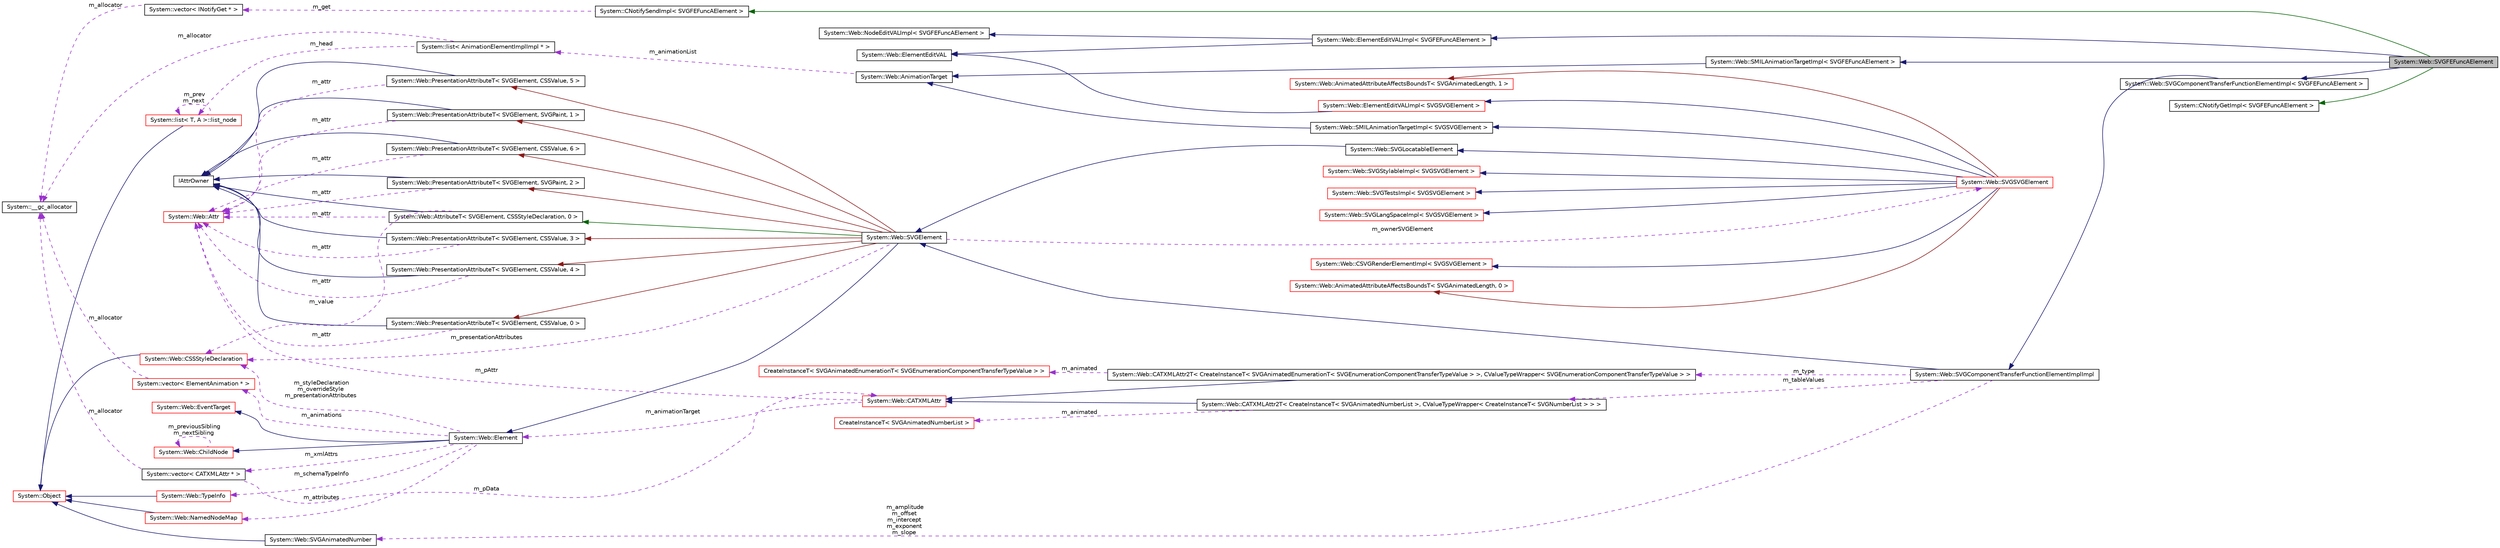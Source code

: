 digraph G
{
  edge [fontname="Helvetica",fontsize="10",labelfontname="Helvetica",labelfontsize="10"];
  node [fontname="Helvetica",fontsize="10",shape=record];
  rankdir="LR";
  Node1 [label="System::Web::SVGFEFuncAElement",height=0.2,width=0.4,color="black", fillcolor="grey75", style="filled" fontcolor="black"];
  Node2 -> Node1 [dir="back",color="midnightblue",fontsize="10",style="solid",fontname="Helvetica"];
  Node2 [label="System::Web::SVGComponentTransferFunctionElementImpl\< SVGFEFuncAElement \>",height=0.2,width=0.4,color="black", fillcolor="white", style="filled",URL="$class_system_1_1_web_1_1_s_v_g_component_transfer_function_element_impl.html"];
  Node3 -> Node2 [dir="back",color="midnightblue",fontsize="10",style="solid",fontname="Helvetica"];
  Node3 [label="System::Web::SVGComponentTransferFunctionElementImplImpl",height=0.2,width=0.4,color="black", fillcolor="white", style="filled",URL="$class_system_1_1_web_1_1_s_v_g_component_transfer_function_element_impl_impl.html"];
  Node4 -> Node3 [dir="back",color="midnightblue",fontsize="10",style="solid",fontname="Helvetica"];
  Node4 [label="System::Web::SVGElement",height=0.2,width=0.4,color="black", fillcolor="white", style="filled",URL="$class_system_1_1_web_1_1_s_v_g_element.html"];
  Node5 -> Node4 [dir="back",color="midnightblue",fontsize="10",style="solid",fontname="Helvetica"];
  Node5 [label="System::Web::Element",height=0.2,width=0.4,color="black", fillcolor="white", style="filled",URL="$class_system_1_1_web_1_1_element.html"];
  Node6 -> Node5 [dir="back",color="midnightblue",fontsize="10",style="solid",fontname="Helvetica"];
  Node6 [label="System::Web::ChildNode",height=0.2,width=0.4,color="red", fillcolor="white", style="filled",URL="$class_system_1_1_web_1_1_child_node.html"];
  Node6 -> Node6 [dir="back",color="darkorchid3",fontsize="10",style="dashed",label=" m_previousSibling\nm_nextSibling" ,fontname="Helvetica"];
  Node7 -> Node5 [dir="back",color="midnightblue",fontsize="10",style="solid",fontname="Helvetica"];
  Node7 [label="System::Web::EventTarget",height=0.2,width=0.4,color="red", fillcolor="white", style="filled",URL="$class_system_1_1_web_1_1_event_target.html"];
  Node8 -> Node5 [dir="back",color="darkorchid3",fontsize="10",style="dashed",label=" m_xmlAttrs" ,fontname="Helvetica"];
  Node8 [label="System::vector\< CATXMLAttr * \>",height=0.2,width=0.4,color="black", fillcolor="white", style="filled",URL="$class_system_1_1vector.html"];
  Node9 -> Node8 [dir="back",color="darkorchid3",fontsize="10",style="dashed",label=" m_allocator" ,fontname="Helvetica"];
  Node9 [label="System::__gc_allocator",height=0.2,width=0.4,color="black", fillcolor="white", style="filled",URL="$class_system_1_1____gc__allocator.html"];
  Node10 -> Node8 [dir="back",color="darkorchid3",fontsize="10",style="dashed",label=" m_pData" ,fontname="Helvetica"];
  Node10 [label="System::Web::CATXMLAttr",height=0.2,width=0.4,color="red", fillcolor="white", style="filled",URL="$class_system_1_1_web_1_1_c_a_t_x_m_l_attr.html"];
  Node11 -> Node10 [dir="back",color="darkorchid3",fontsize="10",style="dashed",label=" m_pAttr" ,fontname="Helvetica"];
  Node11 [label="System::Web::Attr",height=0.2,width=0.4,color="red", fillcolor="white", style="filled",URL="$class_system_1_1_web_1_1_attr.html"];
  Node5 -> Node10 [dir="back",color="darkorchid3",fontsize="10",style="dashed",label=" m_animationTarget" ,fontname="Helvetica"];
  Node12 -> Node5 [dir="back",color="darkorchid3",fontsize="10",style="dashed",label=" m_attributes" ,fontname="Helvetica"];
  Node12 [label="System::Web::NamedNodeMap",height=0.2,width=0.4,color="red", fillcolor="white", style="filled",URL="$class_system_1_1_web_1_1_named_node_map.html"];
  Node13 -> Node12 [dir="back",color="midnightblue",fontsize="10",style="solid",fontname="Helvetica"];
  Node13 [label="System::Object",height=0.2,width=0.4,color="red", fillcolor="white", style="filled",URL="$class_system_1_1_object.html"];
  Node14 -> Node5 [dir="back",color="darkorchid3",fontsize="10",style="dashed",label=" m_schemaTypeInfo" ,fontname="Helvetica"];
  Node14 [label="System::Web::TypeInfo",height=0.2,width=0.4,color="red", fillcolor="white", style="filled",URL="$class_system_1_1_web_1_1_type_info.html"];
  Node13 -> Node14 [dir="back",color="midnightblue",fontsize="10",style="solid",fontname="Helvetica"];
  Node15 -> Node5 [dir="back",color="darkorchid3",fontsize="10",style="dashed",label=" m_styleDeclaration\nm_overrideStyle\nm_presentationAttributes" ,fontname="Helvetica"];
  Node15 [label="System::Web::CSSStyleDeclaration",height=0.2,width=0.4,color="red", fillcolor="white", style="filled",URL="$class_system_1_1_web_1_1_c_s_s_style_declaration.html"];
  Node13 -> Node15 [dir="back",color="midnightblue",fontsize="10",style="solid",fontname="Helvetica"];
  Node16 -> Node5 [dir="back",color="darkorchid3",fontsize="10",style="dashed",label=" m_animations" ,fontname="Helvetica"];
  Node16 [label="System::vector\< ElementAnimation * \>",height=0.2,width=0.4,color="red", fillcolor="white", style="filled",URL="$class_system_1_1vector.html"];
  Node9 -> Node16 [dir="back",color="darkorchid3",fontsize="10",style="dashed",label=" m_allocator" ,fontname="Helvetica"];
  Node17 -> Node4 [dir="back",color="darkgreen",fontsize="10",style="solid",fontname="Helvetica"];
  Node17 [label="System::Web::AttributeT\< SVGElement, CSSStyleDeclaration, 0 \>",height=0.2,width=0.4,color="black", fillcolor="white", style="filled",URL="$class_system_1_1_web_1_1_attribute_t.html"];
  Node18 -> Node17 [dir="back",color="midnightblue",fontsize="10",style="solid",fontname="Helvetica"];
  Node18 [label="IAttrOwner",height=0.2,width=0.4,color="black", fillcolor="white", style="filled",URL="$class_i_attr_owner.html"];
  Node11 -> Node17 [dir="back",color="darkorchid3",fontsize="10",style="dashed",label=" m_attr" ,fontname="Helvetica"];
  Node15 -> Node17 [dir="back",color="darkorchid3",fontsize="10",style="dashed",label=" m_value" ,fontname="Helvetica"];
  Node19 -> Node4 [dir="back",color="firebrick4",fontsize="10",style="solid",fontname="Helvetica"];
  Node19 [label="System::Web::PresentationAttributeT\< SVGElement, CSSValue, 0 \>",height=0.2,width=0.4,color="black", fillcolor="white", style="filled",URL="$class_system_1_1_web_1_1_presentation_attribute_t.html"];
  Node18 -> Node19 [dir="back",color="midnightblue",fontsize="10",style="solid",fontname="Helvetica"];
  Node11 -> Node19 [dir="back",color="darkorchid3",fontsize="10",style="dashed",label=" m_attr" ,fontname="Helvetica"];
  Node20 -> Node4 [dir="back",color="firebrick4",fontsize="10",style="solid",fontname="Helvetica"];
  Node20 [label="System::Web::PresentationAttributeT\< SVGElement, SVGPaint, 1 \>",height=0.2,width=0.4,color="black", fillcolor="white", style="filled",URL="$class_system_1_1_web_1_1_presentation_attribute_t.html"];
  Node18 -> Node20 [dir="back",color="midnightblue",fontsize="10",style="solid",fontname="Helvetica"];
  Node11 -> Node20 [dir="back",color="darkorchid3",fontsize="10",style="dashed",label=" m_attr" ,fontname="Helvetica"];
  Node21 -> Node4 [dir="back",color="firebrick4",fontsize="10",style="solid",fontname="Helvetica"];
  Node21 [label="System::Web::PresentationAttributeT\< SVGElement, SVGPaint, 2 \>",height=0.2,width=0.4,color="black", fillcolor="white", style="filled",URL="$class_system_1_1_web_1_1_presentation_attribute_t.html"];
  Node18 -> Node21 [dir="back",color="midnightblue",fontsize="10",style="solid",fontname="Helvetica"];
  Node11 -> Node21 [dir="back",color="darkorchid3",fontsize="10",style="dashed",label=" m_attr" ,fontname="Helvetica"];
  Node22 -> Node4 [dir="back",color="firebrick4",fontsize="10",style="solid",fontname="Helvetica"];
  Node22 [label="System::Web::PresentationAttributeT\< SVGElement, CSSValue, 3 \>",height=0.2,width=0.4,color="black", fillcolor="white", style="filled",URL="$class_system_1_1_web_1_1_presentation_attribute_t.html"];
  Node18 -> Node22 [dir="back",color="midnightblue",fontsize="10",style="solid",fontname="Helvetica"];
  Node11 -> Node22 [dir="back",color="darkorchid3",fontsize="10",style="dashed",label=" m_attr" ,fontname="Helvetica"];
  Node23 -> Node4 [dir="back",color="firebrick4",fontsize="10",style="solid",fontname="Helvetica"];
  Node23 [label="System::Web::PresentationAttributeT\< SVGElement, CSSValue, 4 \>",height=0.2,width=0.4,color="black", fillcolor="white", style="filled",URL="$class_system_1_1_web_1_1_presentation_attribute_t.html"];
  Node18 -> Node23 [dir="back",color="midnightblue",fontsize="10",style="solid",fontname="Helvetica"];
  Node11 -> Node23 [dir="back",color="darkorchid3",fontsize="10",style="dashed",label=" m_attr" ,fontname="Helvetica"];
  Node24 -> Node4 [dir="back",color="firebrick4",fontsize="10",style="solid",fontname="Helvetica"];
  Node24 [label="System::Web::PresentationAttributeT\< SVGElement, CSSValue, 5 \>",height=0.2,width=0.4,color="black", fillcolor="white", style="filled",URL="$class_system_1_1_web_1_1_presentation_attribute_t.html"];
  Node18 -> Node24 [dir="back",color="midnightblue",fontsize="10",style="solid",fontname="Helvetica"];
  Node11 -> Node24 [dir="back",color="darkorchid3",fontsize="10",style="dashed",label=" m_attr" ,fontname="Helvetica"];
  Node25 -> Node4 [dir="back",color="firebrick4",fontsize="10",style="solid",fontname="Helvetica"];
  Node25 [label="System::Web::PresentationAttributeT\< SVGElement, CSSValue, 6 \>",height=0.2,width=0.4,color="black", fillcolor="white", style="filled",URL="$class_system_1_1_web_1_1_presentation_attribute_t.html"];
  Node18 -> Node25 [dir="back",color="midnightblue",fontsize="10",style="solid",fontname="Helvetica"];
  Node11 -> Node25 [dir="back",color="darkorchid3",fontsize="10",style="dashed",label=" m_attr" ,fontname="Helvetica"];
  Node26 -> Node4 [dir="back",color="darkorchid3",fontsize="10",style="dashed",label=" m_ownerSVGElement" ,fontname="Helvetica"];
  Node26 [label="System::Web::SVGSVGElement",height=0.2,width=0.4,color="red", fillcolor="white", style="filled",URL="$class_system_1_1_web_1_1_s_v_g_s_v_g_element.html"];
  Node27 -> Node26 [dir="back",color="midnightblue",fontsize="10",style="solid",fontname="Helvetica"];
  Node27 [label="System::Web::SVGLocatableElement",height=0.2,width=0.4,color="black", fillcolor="white", style="filled",URL="$class_system_1_1_web_1_1_s_v_g_locatable_element.html"];
  Node4 -> Node27 [dir="back",color="midnightblue",fontsize="10",style="solid",fontname="Helvetica"];
  Node28 -> Node26 [dir="back",color="midnightblue",fontsize="10",style="solid",fontname="Helvetica"];
  Node28 [label="System::Web::SVGStylableImpl\< SVGSVGElement \>",height=0.2,width=0.4,color="red", fillcolor="white", style="filled",URL="$class_system_1_1_web_1_1_s_v_g_stylable_impl.html"];
  Node29 -> Node26 [dir="back",color="midnightblue",fontsize="10",style="solid",fontname="Helvetica"];
  Node29 [label="System::Web::SVGTestsImpl\< SVGSVGElement \>",height=0.2,width=0.4,color="red", fillcolor="white", style="filled",URL="$class_system_1_1_web_1_1_s_v_g_tests_impl.html"];
  Node30 -> Node26 [dir="back",color="midnightblue",fontsize="10",style="solid",fontname="Helvetica"];
  Node30 [label="System::Web::SVGLangSpaceImpl\< SVGSVGElement \>",height=0.2,width=0.4,color="red", fillcolor="white", style="filled",URL="$class_system_1_1_web_1_1_s_v_g_lang_space_impl.html"];
  Node31 -> Node26 [dir="back",color="midnightblue",fontsize="10",style="solid",fontname="Helvetica"];
  Node31 [label="System::Web::ElementEditVALImpl\< SVGSVGElement \>",height=0.2,width=0.4,color="red", fillcolor="white", style="filled",URL="$class_system_1_1_web_1_1_element_edit_v_a_l_impl.html"];
  Node32 -> Node31 [dir="back",color="midnightblue",fontsize="10",style="solid",fontname="Helvetica"];
  Node32 [label="System::Web::ElementEditVAL",height=0.2,width=0.4,color="black", fillcolor="white", style="filled",URL="$class_system_1_1_web_1_1_element_edit_v_a_l.html"];
  Node33 -> Node26 [dir="back",color="midnightblue",fontsize="10",style="solid",fontname="Helvetica"];
  Node33 [label="System::Web::SMILAnimationTargetImpl\< SVGSVGElement \>",height=0.2,width=0.4,color="black", fillcolor="white", style="filled",URL="$class_system_1_1_web_1_1_s_m_i_l_animation_target_impl.html"];
  Node34 -> Node33 [dir="back",color="midnightblue",fontsize="10",style="solid",fontname="Helvetica"];
  Node34 [label="System::Web::AnimationTarget",height=0.2,width=0.4,color="black", fillcolor="white", style="filled",URL="$class_system_1_1_web_1_1_animation_target.html"];
  Node35 -> Node34 [dir="back",color="darkorchid3",fontsize="10",style="dashed",label=" m_animationList" ,fontname="Helvetica"];
  Node35 [label="System::list\< AnimationElementImplImpl * \>",height=0.2,width=0.4,color="black", fillcolor="white", style="filled",URL="$class_system_1_1list.html"];
  Node9 -> Node35 [dir="back",color="darkorchid3",fontsize="10",style="dashed",label=" m_allocator" ,fontname="Helvetica"];
  Node36 -> Node35 [dir="back",color="darkorchid3",fontsize="10",style="dashed",label=" m_head" ,fontname="Helvetica"];
  Node36 [label="System::list\< T, A \>::list_node",height=0.2,width=0.4,color="red", fillcolor="white", style="filled",URL="$class_system_1_1list_1_1list__node.html"];
  Node13 -> Node36 [dir="back",color="midnightblue",fontsize="10",style="solid",fontname="Helvetica"];
  Node36 -> Node36 [dir="back",color="darkorchid3",fontsize="10",style="dashed",label=" m_prev\nm_next" ,fontname="Helvetica"];
  Node37 -> Node26 [dir="back",color="midnightblue",fontsize="10",style="solid",fontname="Helvetica"];
  Node37 [label="System::Web::CSVGRenderElementImpl\< SVGSVGElement \>",height=0.2,width=0.4,color="red", fillcolor="white", style="filled",URL="$class_system_1_1_web_1_1_c_s_v_g_render_element_impl.html"];
  Node38 -> Node26 [dir="back",color="firebrick4",fontsize="10",style="solid",fontname="Helvetica"];
  Node38 [label="System::Web::AnimatedAttributeAffectsBoundsT\< SVGAnimatedLength, 0 \>",height=0.2,width=0.4,color="red", fillcolor="white", style="filled",URL="$class_system_1_1_web_1_1_animated_attribute_affects_bounds_t.html"];
  Node39 -> Node26 [dir="back",color="firebrick4",fontsize="10",style="solid",fontname="Helvetica"];
  Node39 [label="System::Web::AnimatedAttributeAffectsBoundsT\< SVGAnimatedLength, 1 \>",height=0.2,width=0.4,color="red", fillcolor="white", style="filled",URL="$class_system_1_1_web_1_1_animated_attribute_affects_bounds_t.html"];
  Node15 -> Node4 [dir="back",color="darkorchid3",fontsize="10",style="dashed",label=" m_presentationAttributes" ,fontname="Helvetica"];
  Node40 -> Node3 [dir="back",color="darkorchid3",fontsize="10",style="dashed",label=" m_type" ,fontname="Helvetica"];
  Node40 [label="System::Web::CATXMLAttr2T\< CreateInstanceT\< SVGAnimatedEnumerationT\< SVGEnumerationComponentTransferTypeValue \> \>, CValueTypeWrapper\< SVGEnumerationComponentTransferTypeValue \> \>",height=0.2,width=0.4,color="black", fillcolor="white", style="filled",URL="$class_system_1_1_web_1_1_c_a_t_x_m_l_attr2_t.html"];
  Node10 -> Node40 [dir="back",color="midnightblue",fontsize="10",style="solid",fontname="Helvetica"];
  Node41 -> Node40 [dir="back",color="darkorchid3",fontsize="10",style="dashed",label=" m_animated" ,fontname="Helvetica"];
  Node41 [label="CreateInstanceT\< SVGAnimatedEnumerationT\< SVGEnumerationComponentTransferTypeValue \> \>",height=0.2,width=0.4,color="red", fillcolor="white", style="filled",URL="$class_create_instance_t.html"];
  Node42 -> Node3 [dir="back",color="darkorchid3",fontsize="10",style="dashed",label=" m_tableValues" ,fontname="Helvetica"];
  Node42 [label="System::Web::CATXMLAttr2T\< CreateInstanceT\< SVGAnimatedNumberList \>, CValueTypeWrapper\< CreateInstanceT\< SVGNumberList \> \> \>",height=0.2,width=0.4,color="black", fillcolor="white", style="filled",URL="$class_system_1_1_web_1_1_c_a_t_x_m_l_attr2_t.html"];
  Node10 -> Node42 [dir="back",color="midnightblue",fontsize="10",style="solid",fontname="Helvetica"];
  Node43 -> Node42 [dir="back",color="darkorchid3",fontsize="10",style="dashed",label=" m_animated" ,fontname="Helvetica"];
  Node43 [label="CreateInstanceT\< SVGAnimatedNumberList \>",height=0.2,width=0.4,color="red", fillcolor="white", style="filled",URL="$class_create_instance_t.html"];
  Node44 -> Node3 [dir="back",color="darkorchid3",fontsize="10",style="dashed",label=" m_amplitude\nm_offset\nm_intercept\nm_exponent\nm_slope" ,fontname="Helvetica"];
  Node44 [label="System::Web::SVGAnimatedNumber",height=0.2,width=0.4,color="black", fillcolor="white", style="filled",URL="$class_system_1_1_web_1_1_s_v_g_animated_number.html"];
  Node13 -> Node44 [dir="back",color="midnightblue",fontsize="10",style="solid",fontname="Helvetica"];
  Node45 -> Node1 [dir="back",color="midnightblue",fontsize="10",style="solid",fontname="Helvetica"];
  Node45 [label="System::Web::SMILAnimationTargetImpl\< SVGFEFuncAElement \>",height=0.2,width=0.4,color="black", fillcolor="white", style="filled",URL="$class_system_1_1_web_1_1_s_m_i_l_animation_target_impl.html"];
  Node34 -> Node45 [dir="back",color="midnightblue",fontsize="10",style="solid",fontname="Helvetica"];
  Node46 -> Node1 [dir="back",color="midnightblue",fontsize="10",style="solid",fontname="Helvetica"];
  Node46 [label="System::Web::ElementEditVALImpl\< SVGFEFuncAElement \>",height=0.2,width=0.4,color="black", fillcolor="white", style="filled",URL="$class_system_1_1_web_1_1_element_edit_v_a_l_impl.html"];
  Node47 -> Node46 [dir="back",color="midnightblue",fontsize="10",style="solid",fontname="Helvetica"];
  Node47 [label="System::Web::NodeEditVALImpl\< SVGFEFuncAElement \>",height=0.2,width=0.4,color="black", fillcolor="white", style="filled",URL="$class_system_1_1_web_1_1_node_edit_v_a_l_impl.html"];
  Node32 -> Node46 [dir="back",color="midnightblue",fontsize="10",style="solid",fontname="Helvetica"];
  Node48 -> Node1 [dir="back",color="darkgreen",fontsize="10",style="solid",fontname="Helvetica"];
  Node48 [label="System::CNotifyGetImpl\< SVGFEFuncAElement \>",height=0.2,width=0.4,color="black", fillcolor="white", style="filled",URL="$class_system_1_1_c_notify_get_impl.html"];
  Node49 -> Node1 [dir="back",color="darkgreen",fontsize="10",style="solid",fontname="Helvetica"];
  Node49 [label="System::CNotifySendImpl\< SVGFEFuncAElement \>",height=0.2,width=0.4,color="black", fillcolor="white", style="filled",URL="$class_system_1_1_c_notify_send_impl.html"];
  Node50 -> Node49 [dir="back",color="darkorchid3",fontsize="10",style="dashed",label=" m_get" ,fontname="Helvetica"];
  Node50 [label="System::vector\< INotifyGet * \>",height=0.2,width=0.4,color="black", fillcolor="white", style="filled",URL="$class_system_1_1vector.html"];
  Node9 -> Node50 [dir="back",color="darkorchid3",fontsize="10",style="dashed",label=" m_allocator" ,fontname="Helvetica"];
}

